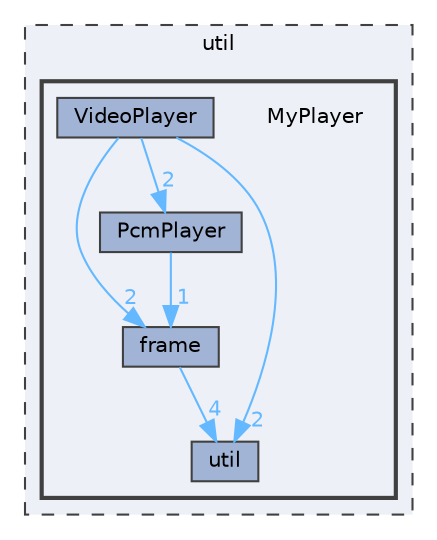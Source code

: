digraph "MyPlayer"
{
 // LATEX_PDF_SIZE
  bgcolor="transparent";
  edge [fontname=Helvetica,fontsize=10,labelfontname=Helvetica,labelfontsize=10];
  node [fontname=Helvetica,fontsize=10,shape=box,height=0.2,width=0.4];
  compound=true
  subgraph clusterdir_23ec12649285f9fabf3a6b7380226c28 {
    graph [ bgcolor="#edf0f7", pencolor="grey25", label="util", fontname=Helvetica,fontsize=10 style="filled,dashed", URL="dir_23ec12649285f9fabf3a6b7380226c28.html",tooltip=""]
  subgraph clusterdir_b12c950205874eb7cac8367399a55421 {
    graph [ bgcolor="#edf0f7", pencolor="grey25", label="", fontname=Helvetica,fontsize=10 style="filled,bold", URL="dir_b12c950205874eb7cac8367399a55421.html",tooltip=""]
    dir_b12c950205874eb7cac8367399a55421 [shape=plaintext, label="MyPlayer"];
  dir_5b4f0ac3f39cfcb6c3b247caa2266733 [label="frame", fillcolor="#a2b4d6", color="grey25", style="filled", URL="dir_5b4f0ac3f39cfcb6c3b247caa2266733.html",tooltip=""];
  dir_2085e91ca7fc3e94c52805be8860647a [label="PcmPlayer", fillcolor="#a2b4d6", color="grey25", style="filled", URL="dir_2085e91ca7fc3e94c52805be8860647a.html",tooltip=""];
  dir_e149973d854717dc6b8288c5da85f4f9 [label="util", fillcolor="#a2b4d6", color="grey25", style="filled", URL="dir_e149973d854717dc6b8288c5da85f4f9.html",tooltip=""];
  dir_1d3af29ad6bad674b587898a65b2a100 [label="VideoPlayer", fillcolor="#a2b4d6", color="grey25", style="filled", URL="dir_1d3af29ad6bad674b587898a65b2a100.html",tooltip=""];
  }
  }
  dir_5b4f0ac3f39cfcb6c3b247caa2266733->dir_e149973d854717dc6b8288c5da85f4f9 [headlabel="4", labeldistance=1.5 headhref="dir_000126_000358.html" href="dir_000126_000358.html" color="steelblue1" fontcolor="steelblue1"];
  dir_2085e91ca7fc3e94c52805be8860647a->dir_5b4f0ac3f39cfcb6c3b247caa2266733 [headlabel="1", labeldistance=1.5 headhref="dir_000283_000126.html" href="dir_000283_000126.html" color="steelblue1" fontcolor="steelblue1"];
  dir_1d3af29ad6bad674b587898a65b2a100->dir_2085e91ca7fc3e94c52805be8860647a [headlabel="2", labeldistance=1.5 headhref="dir_000364_000283.html" href="dir_000364_000283.html" color="steelblue1" fontcolor="steelblue1"];
  dir_1d3af29ad6bad674b587898a65b2a100->dir_5b4f0ac3f39cfcb6c3b247caa2266733 [headlabel="2", labeldistance=1.5 headhref="dir_000364_000126.html" href="dir_000364_000126.html" color="steelblue1" fontcolor="steelblue1"];
  dir_1d3af29ad6bad674b587898a65b2a100->dir_e149973d854717dc6b8288c5da85f4f9 [headlabel="2", labeldistance=1.5 headhref="dir_000364_000358.html" href="dir_000364_000358.html" color="steelblue1" fontcolor="steelblue1"];
}
